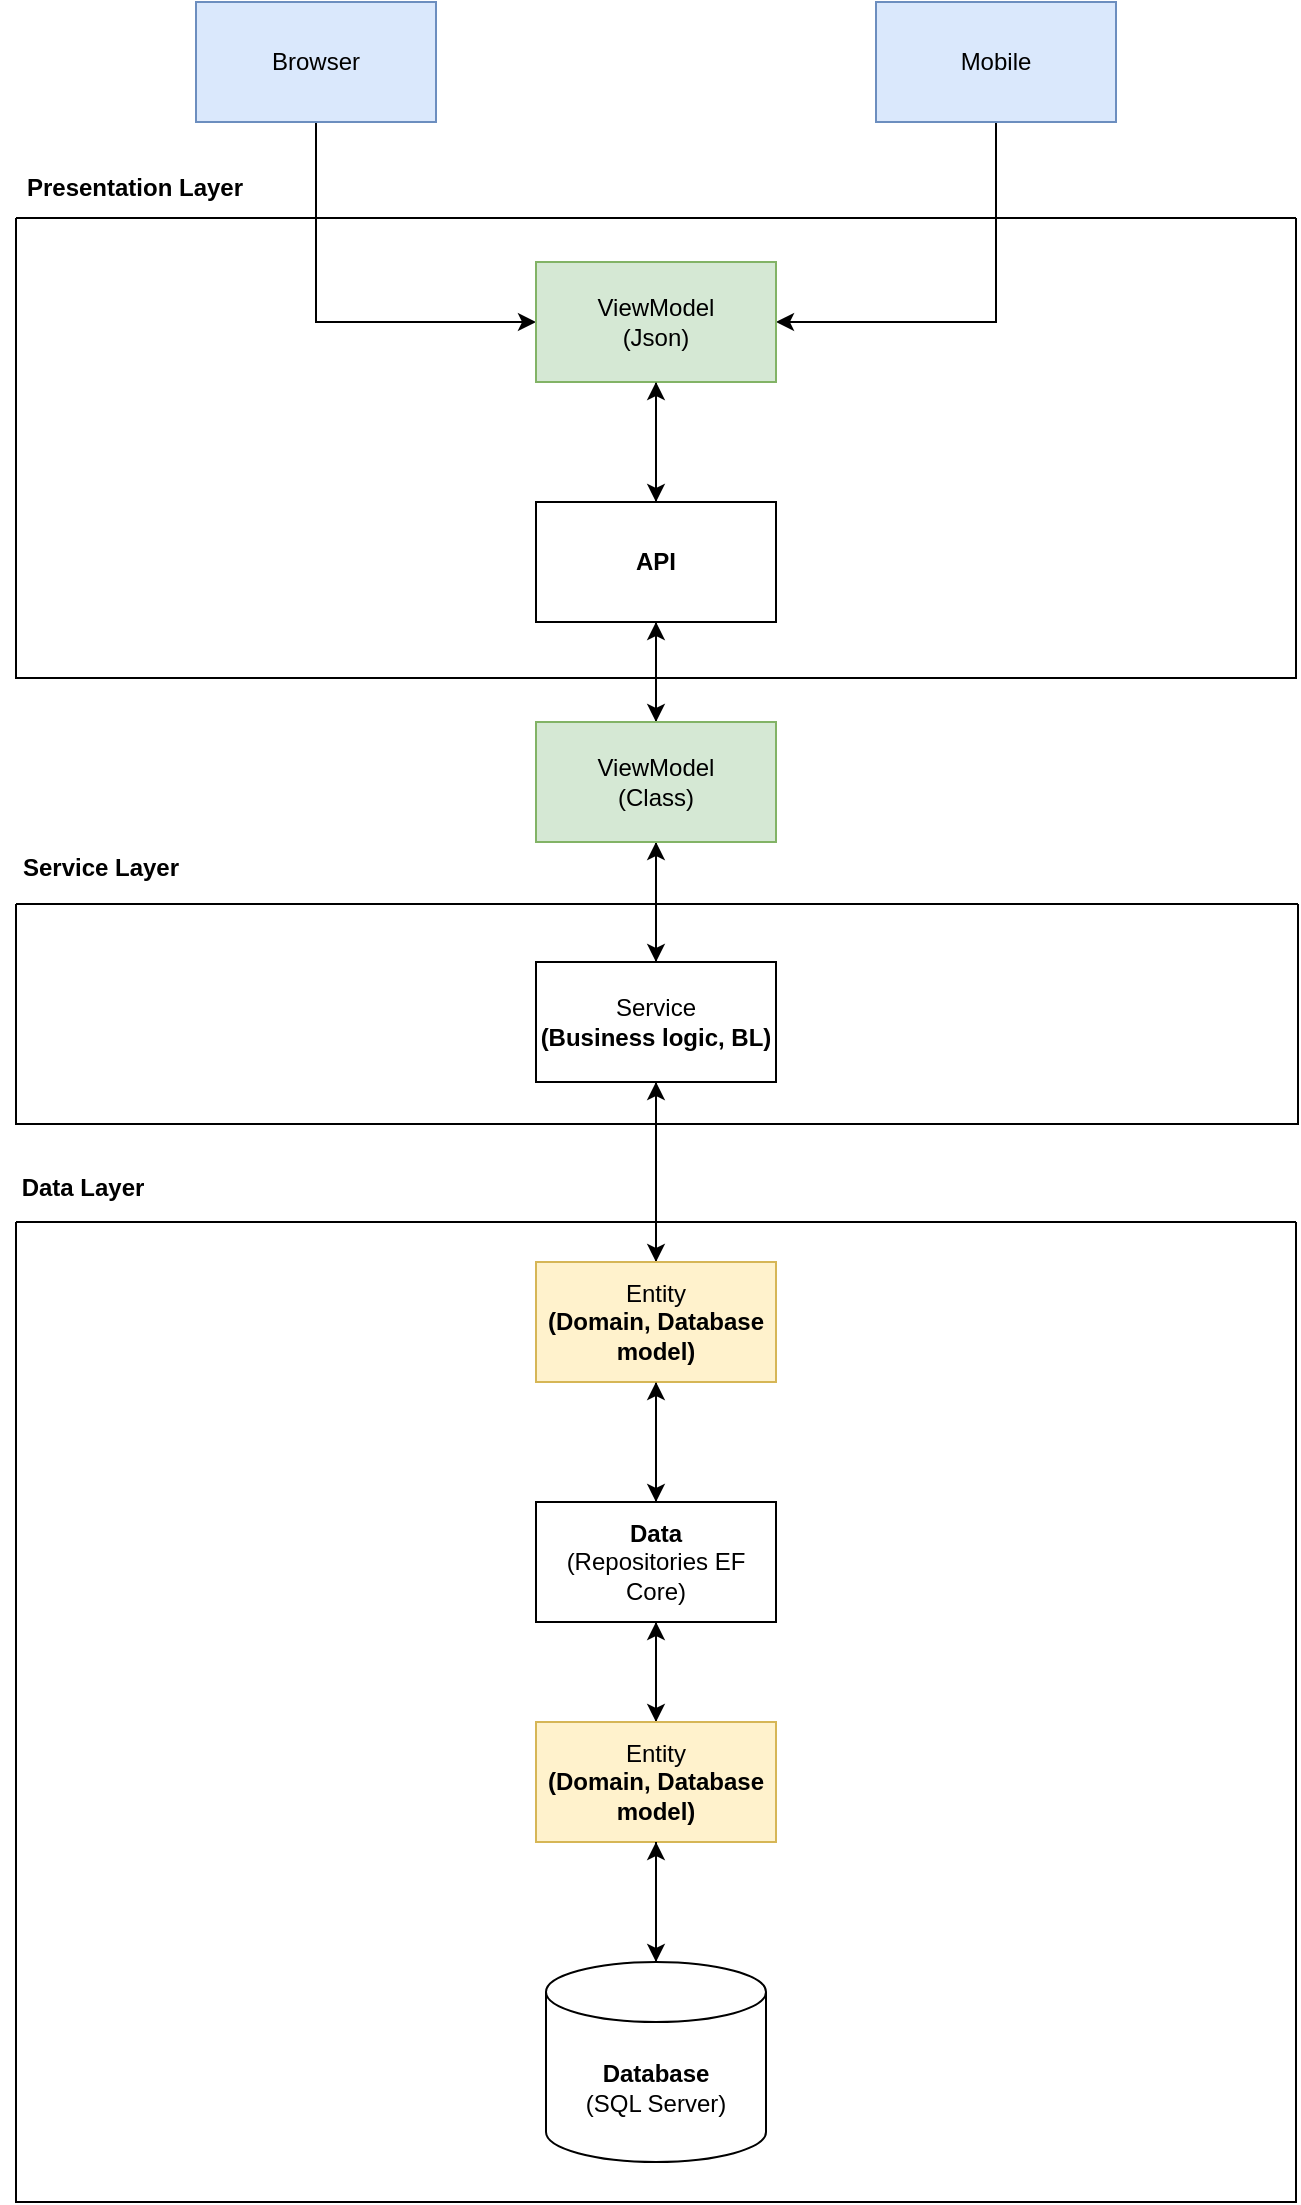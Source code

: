 <mxfile version="22.1.11" type="github">
  <diagram name="Страница — 1" id="3g1diVZyi88-PTpCIeeH">
    <mxGraphModel dx="1181" dy="637" grid="1" gridSize="10" guides="1" tooltips="1" connect="1" arrows="1" fold="1" page="1" pageScale="1" pageWidth="827" pageHeight="1169" math="0" shadow="0">
      <root>
        <object label="" OlxApi="Project Started" id="0">
          <mxCell />
        </object>
        <mxCell id="1" parent="0" />
        <mxCell id="kBTbWl9FRxnneDyUdTqb-5" style="edgeStyle=orthogonalEdgeStyle;rounded=0;orthogonalLoop=1;jettySize=auto;html=1;entryX=0;entryY=0.5;entryDx=0;entryDy=0;" edge="1" parent="1" source="kBTbWl9FRxnneDyUdTqb-1" target="kBTbWl9FRxnneDyUdTqb-3">
          <mxGeometry relative="1" as="geometry">
            <Array as="points">
              <mxPoint x="230" y="170" />
            </Array>
          </mxGeometry>
        </mxCell>
        <mxCell id="kBTbWl9FRxnneDyUdTqb-1" value="Browser" style="rounded=0;whiteSpace=wrap;html=1;fillColor=#dae8fc;strokeColor=#6c8ebf;" vertex="1" parent="1">
          <mxGeometry x="170" y="10" width="120" height="60" as="geometry" />
        </mxCell>
        <mxCell id="kBTbWl9FRxnneDyUdTqb-4" style="edgeStyle=orthogonalEdgeStyle;rounded=0;orthogonalLoop=1;jettySize=auto;html=1;entryX=1;entryY=0.5;entryDx=0;entryDy=0;" edge="1" parent="1" source="kBTbWl9FRxnneDyUdTqb-2" target="kBTbWl9FRxnneDyUdTqb-3">
          <mxGeometry relative="1" as="geometry">
            <Array as="points">
              <mxPoint x="570" y="170" />
            </Array>
          </mxGeometry>
        </mxCell>
        <mxCell id="kBTbWl9FRxnneDyUdTqb-2" value="Mobile" style="rounded=0;whiteSpace=wrap;html=1;fillColor=#dae8fc;strokeColor=#6c8ebf;" vertex="1" parent="1">
          <mxGeometry x="510" y="10" width="120" height="60" as="geometry" />
        </mxCell>
        <mxCell id="kBTbWl9FRxnneDyUdTqb-7" value="" style="edgeStyle=orthogonalEdgeStyle;rounded=0;orthogonalLoop=1;jettySize=auto;html=1;" edge="1" parent="1" source="kBTbWl9FRxnneDyUdTqb-3" target="kBTbWl9FRxnneDyUdTqb-6">
          <mxGeometry relative="1" as="geometry" />
        </mxCell>
        <mxCell id="kBTbWl9FRxnneDyUdTqb-3" value="ViewModel&lt;br&gt;(Json)" style="rounded=0;whiteSpace=wrap;html=1;fillColor=#d5e8d4;strokeColor=#82b366;" vertex="1" parent="1">
          <mxGeometry x="340" y="140" width="120" height="60" as="geometry" />
        </mxCell>
        <mxCell id="kBTbWl9FRxnneDyUdTqb-8" style="edgeStyle=orthogonalEdgeStyle;rounded=0;orthogonalLoop=1;jettySize=auto;html=1;entryX=0.5;entryY=1;entryDx=0;entryDy=0;" edge="1" parent="1" source="kBTbWl9FRxnneDyUdTqb-6" target="kBTbWl9FRxnneDyUdTqb-3">
          <mxGeometry relative="1" as="geometry" />
        </mxCell>
        <mxCell id="kBTbWl9FRxnneDyUdTqb-13" value="" style="edgeStyle=orthogonalEdgeStyle;rounded=0;orthogonalLoop=1;jettySize=auto;html=1;" edge="1" parent="1" source="kBTbWl9FRxnneDyUdTqb-6" target="kBTbWl9FRxnneDyUdTqb-12">
          <mxGeometry relative="1" as="geometry" />
        </mxCell>
        <mxCell id="kBTbWl9FRxnneDyUdTqb-6" value="&lt;b&gt;API&lt;/b&gt;" style="whiteSpace=wrap;html=1;rounded=0;" vertex="1" parent="1">
          <mxGeometry x="340" y="260" width="120" height="60" as="geometry" />
        </mxCell>
        <mxCell id="kBTbWl9FRxnneDyUdTqb-14" style="edgeStyle=orthogonalEdgeStyle;rounded=0;orthogonalLoop=1;jettySize=auto;html=1;entryX=0.5;entryY=1;entryDx=0;entryDy=0;" edge="1" parent="1" source="kBTbWl9FRxnneDyUdTqb-9" target="kBTbWl9FRxnneDyUdTqb-12">
          <mxGeometry relative="1" as="geometry" />
        </mxCell>
        <mxCell id="kBTbWl9FRxnneDyUdTqb-18" value="" style="edgeStyle=orthogonalEdgeStyle;rounded=0;orthogonalLoop=1;jettySize=auto;html=1;" edge="1" parent="1" source="kBTbWl9FRxnneDyUdTqb-9" target="kBTbWl9FRxnneDyUdTqb-17">
          <mxGeometry relative="1" as="geometry" />
        </mxCell>
        <mxCell id="kBTbWl9FRxnneDyUdTqb-9" value="Service&lt;br&gt;&lt;b&gt;(Business logic, BL)&lt;/b&gt;" style="whiteSpace=wrap;html=1;rounded=0;" vertex="1" parent="1">
          <mxGeometry x="340" y="490" width="120" height="60" as="geometry" />
        </mxCell>
        <mxCell id="kBTbWl9FRxnneDyUdTqb-15" style="edgeStyle=orthogonalEdgeStyle;rounded=0;orthogonalLoop=1;jettySize=auto;html=1;entryX=0.5;entryY=0;entryDx=0;entryDy=0;" edge="1" parent="1" source="kBTbWl9FRxnneDyUdTqb-12" target="kBTbWl9FRxnneDyUdTqb-9">
          <mxGeometry relative="1" as="geometry" />
        </mxCell>
        <mxCell id="kBTbWl9FRxnneDyUdTqb-16" style="edgeStyle=orthogonalEdgeStyle;rounded=0;orthogonalLoop=1;jettySize=auto;html=1;entryX=0.5;entryY=1;entryDx=0;entryDy=0;" edge="1" parent="1" source="kBTbWl9FRxnneDyUdTqb-12" target="kBTbWl9FRxnneDyUdTqb-6">
          <mxGeometry relative="1" as="geometry" />
        </mxCell>
        <mxCell id="kBTbWl9FRxnneDyUdTqb-12" value="ViewModel&lt;br style=&quot;border-color: var(--border-color);&quot;&gt;(Class)" style="whiteSpace=wrap;html=1;rounded=0;fillColor=#d5e8d4;strokeColor=#82b366;" vertex="1" parent="1">
          <mxGeometry x="340" y="370" width="120" height="60" as="geometry" />
        </mxCell>
        <mxCell id="kBTbWl9FRxnneDyUdTqb-19" style="edgeStyle=orthogonalEdgeStyle;rounded=0;orthogonalLoop=1;jettySize=auto;html=1;entryX=0.5;entryY=1;entryDx=0;entryDy=0;" edge="1" parent="1" source="kBTbWl9FRxnneDyUdTqb-17" target="kBTbWl9FRxnneDyUdTqb-9">
          <mxGeometry relative="1" as="geometry" />
        </mxCell>
        <mxCell id="kBTbWl9FRxnneDyUdTqb-21" value="" style="edgeStyle=orthogonalEdgeStyle;rounded=0;orthogonalLoop=1;jettySize=auto;html=1;" edge="1" parent="1" source="kBTbWl9FRxnneDyUdTqb-17" target="kBTbWl9FRxnneDyUdTqb-20">
          <mxGeometry relative="1" as="geometry" />
        </mxCell>
        <mxCell id="kBTbWl9FRxnneDyUdTqb-17" value="Entity&lt;br&gt;&lt;b&gt;(Domain, Database model)&lt;/b&gt;" style="whiteSpace=wrap;html=1;rounded=0;fillColor=#fff2cc;strokeColor=#d6b656;" vertex="1" parent="1">
          <mxGeometry x="340" y="640" width="120" height="60" as="geometry" />
        </mxCell>
        <mxCell id="kBTbWl9FRxnneDyUdTqb-22" style="edgeStyle=orthogonalEdgeStyle;rounded=0;orthogonalLoop=1;jettySize=auto;html=1;entryX=0.5;entryY=1;entryDx=0;entryDy=0;" edge="1" parent="1" source="kBTbWl9FRxnneDyUdTqb-20" target="kBTbWl9FRxnneDyUdTqb-17">
          <mxGeometry relative="1" as="geometry" />
        </mxCell>
        <mxCell id="kBTbWl9FRxnneDyUdTqb-25" style="edgeStyle=orthogonalEdgeStyle;rounded=0;orthogonalLoop=1;jettySize=auto;html=1;entryX=0.5;entryY=0;entryDx=0;entryDy=0;" edge="1" parent="1" source="kBTbWl9FRxnneDyUdTqb-20" target="kBTbWl9FRxnneDyUdTqb-23">
          <mxGeometry relative="1" as="geometry" />
        </mxCell>
        <mxCell id="kBTbWl9FRxnneDyUdTqb-20" value="&lt;b&gt;Data&lt;/b&gt;&lt;br&gt;(Repositories EF Core)" style="whiteSpace=wrap;html=1;rounded=0;" vertex="1" parent="1">
          <mxGeometry x="340" y="760" width="120" height="60" as="geometry" />
        </mxCell>
        <mxCell id="kBTbWl9FRxnneDyUdTqb-24" style="edgeStyle=orthogonalEdgeStyle;rounded=0;orthogonalLoop=1;jettySize=auto;html=1;entryX=0.5;entryY=1;entryDx=0;entryDy=0;" edge="1" parent="1" source="kBTbWl9FRxnneDyUdTqb-23" target="kBTbWl9FRxnneDyUdTqb-20">
          <mxGeometry relative="1" as="geometry" />
        </mxCell>
        <mxCell id="kBTbWl9FRxnneDyUdTqb-23" value="Entity&lt;br&gt;&lt;b&gt;(Domain, Database model)&lt;/b&gt;" style="whiteSpace=wrap;html=1;rounded=0;fillColor=#fff2cc;strokeColor=#d6b656;" vertex="1" parent="1">
          <mxGeometry x="340" y="870" width="120" height="60" as="geometry" />
        </mxCell>
        <mxCell id="kBTbWl9FRxnneDyUdTqb-28" style="edgeStyle=orthogonalEdgeStyle;rounded=0;orthogonalLoop=1;jettySize=auto;html=1;entryX=0.5;entryY=1;entryDx=0;entryDy=0;" edge="1" parent="1" source="kBTbWl9FRxnneDyUdTqb-26" target="kBTbWl9FRxnneDyUdTqb-23">
          <mxGeometry relative="1" as="geometry" />
        </mxCell>
        <mxCell id="kBTbWl9FRxnneDyUdTqb-26" value="&lt;b&gt;Database&lt;br&gt;&lt;/b&gt;(SQL Server)" style="shape=cylinder3;whiteSpace=wrap;html=1;boundedLbl=1;backgroundOutline=1;size=15;" vertex="1" parent="1">
          <mxGeometry x="345" y="990" width="110" height="100" as="geometry" />
        </mxCell>
        <mxCell id="kBTbWl9FRxnneDyUdTqb-27" style="edgeStyle=orthogonalEdgeStyle;rounded=0;orthogonalLoop=1;jettySize=auto;html=1;entryX=0.5;entryY=0;entryDx=0;entryDy=0;entryPerimeter=0;" edge="1" parent="1" source="kBTbWl9FRxnneDyUdTqb-23" target="kBTbWl9FRxnneDyUdTqb-26">
          <mxGeometry relative="1" as="geometry" />
        </mxCell>
        <mxCell id="kBTbWl9FRxnneDyUdTqb-29" value="" style="swimlane;startSize=0;" vertex="1" parent="1">
          <mxGeometry x="80" y="118" width="640" height="230" as="geometry" />
        </mxCell>
        <mxCell id="kBTbWl9FRxnneDyUdTqb-31" value="&lt;b&gt;Presentation Layer&lt;/b&gt;" style="text;html=1;align=center;verticalAlign=middle;resizable=0;points=[];autosize=1;strokeColor=none;fillColor=none;" vertex="1" parent="1">
          <mxGeometry x="74" y="88" width="130" height="30" as="geometry" />
        </mxCell>
        <mxCell id="kBTbWl9FRxnneDyUdTqb-32" value="" style="swimlane;startSize=0;" vertex="1" parent="1">
          <mxGeometry x="80" y="461" width="641" height="110" as="geometry" />
        </mxCell>
        <mxCell id="kBTbWl9FRxnneDyUdTqb-33" value="&lt;b&gt;Service Layer&lt;/b&gt;" style="text;html=1;align=center;verticalAlign=middle;resizable=0;points=[];autosize=1;strokeColor=none;fillColor=none;" vertex="1" parent="1">
          <mxGeometry x="72" y="428" width="100" height="30" as="geometry" />
        </mxCell>
        <mxCell id="kBTbWl9FRxnneDyUdTqb-34" value="" style="swimlane;startSize=0;" vertex="1" parent="1">
          <mxGeometry x="80" y="620" width="640" height="490" as="geometry" />
        </mxCell>
        <mxCell id="kBTbWl9FRxnneDyUdTqb-35" value="&lt;b&gt;Data Layer&lt;/b&gt;" style="text;html=1;align=center;verticalAlign=middle;resizable=0;points=[];autosize=1;strokeColor=none;fillColor=none;" vertex="1" parent="1">
          <mxGeometry x="73" y="588" width="80" height="30" as="geometry" />
        </mxCell>
      </root>
    </mxGraphModel>
  </diagram>
</mxfile>
